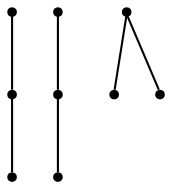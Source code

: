 graph {
  node [shape=point,comment="{\"directed\":false,\"doi\":\"10.1007/978-3-030-35802-0_8\",\"figure\":\"8 (1)\"}"]

  v0 [pos="821.1932894805934,351.2433338170107"]
  v1 [pos="589.7147888947882,582.7315878333168"]
  v2 [pos="698.0486592394283,395.0791256127577"]
  v3 [pos="613.314358355011,711.2963816668919"]
  v4 [pos="528.5841986662964,395.0791256127577"]
  v5 [pos="504.9721022877869,435.9725902053923"]
  v6 [pos="405.4395684251312,351.2433338170107"]
  v7 [pos="636.9347848162388,582.7315878333168"]
  v8 [pos="721.6566223707873,435.9725902053923"]

  v0 -- v1 [id="-1",pos="821.1932894805934,351.2433338170107 589.7147888947882,582.7315878333168 589.7147888947882,582.7315878333168 589.7147888947882,582.7315878333168"]
  v6 -- v8 [id="-2",pos="405.4395684251312,351.2433338170107 721.6566223707873,435.9725902053923 721.6566223707873,435.9725902053923 721.6566223707873,435.9725902053923"]
  v6 -- v7 [id="-3",pos="405.4395684251312,351.2433338170107 636.9347848162388,582.7315878333168 636.9347848162388,582.7315878333168 636.9347848162388,582.7315878333168"]
  v5 -- v0 [id="-4",pos="504.9721022877869,435.9725902053923 821.1932894805934,351.2433338170107 821.1932894805934,351.2433338170107 821.1932894805934,351.2433338170107"]
  v3 -- v4 [id="-5",pos="613.314358355011,711.2963816668919 528.5841986662964,395.0791256127577 528.5841986662964,395.0791256127577 528.5841986662964,395.0791256127577"]
  v2 -- v3 [id="-6",pos="698.0486592394283,395.0791256127577 613.314358355011,711.2963816668919 613.314358355011,711.2963816668919 613.314358355011,711.2963816668919"]
}